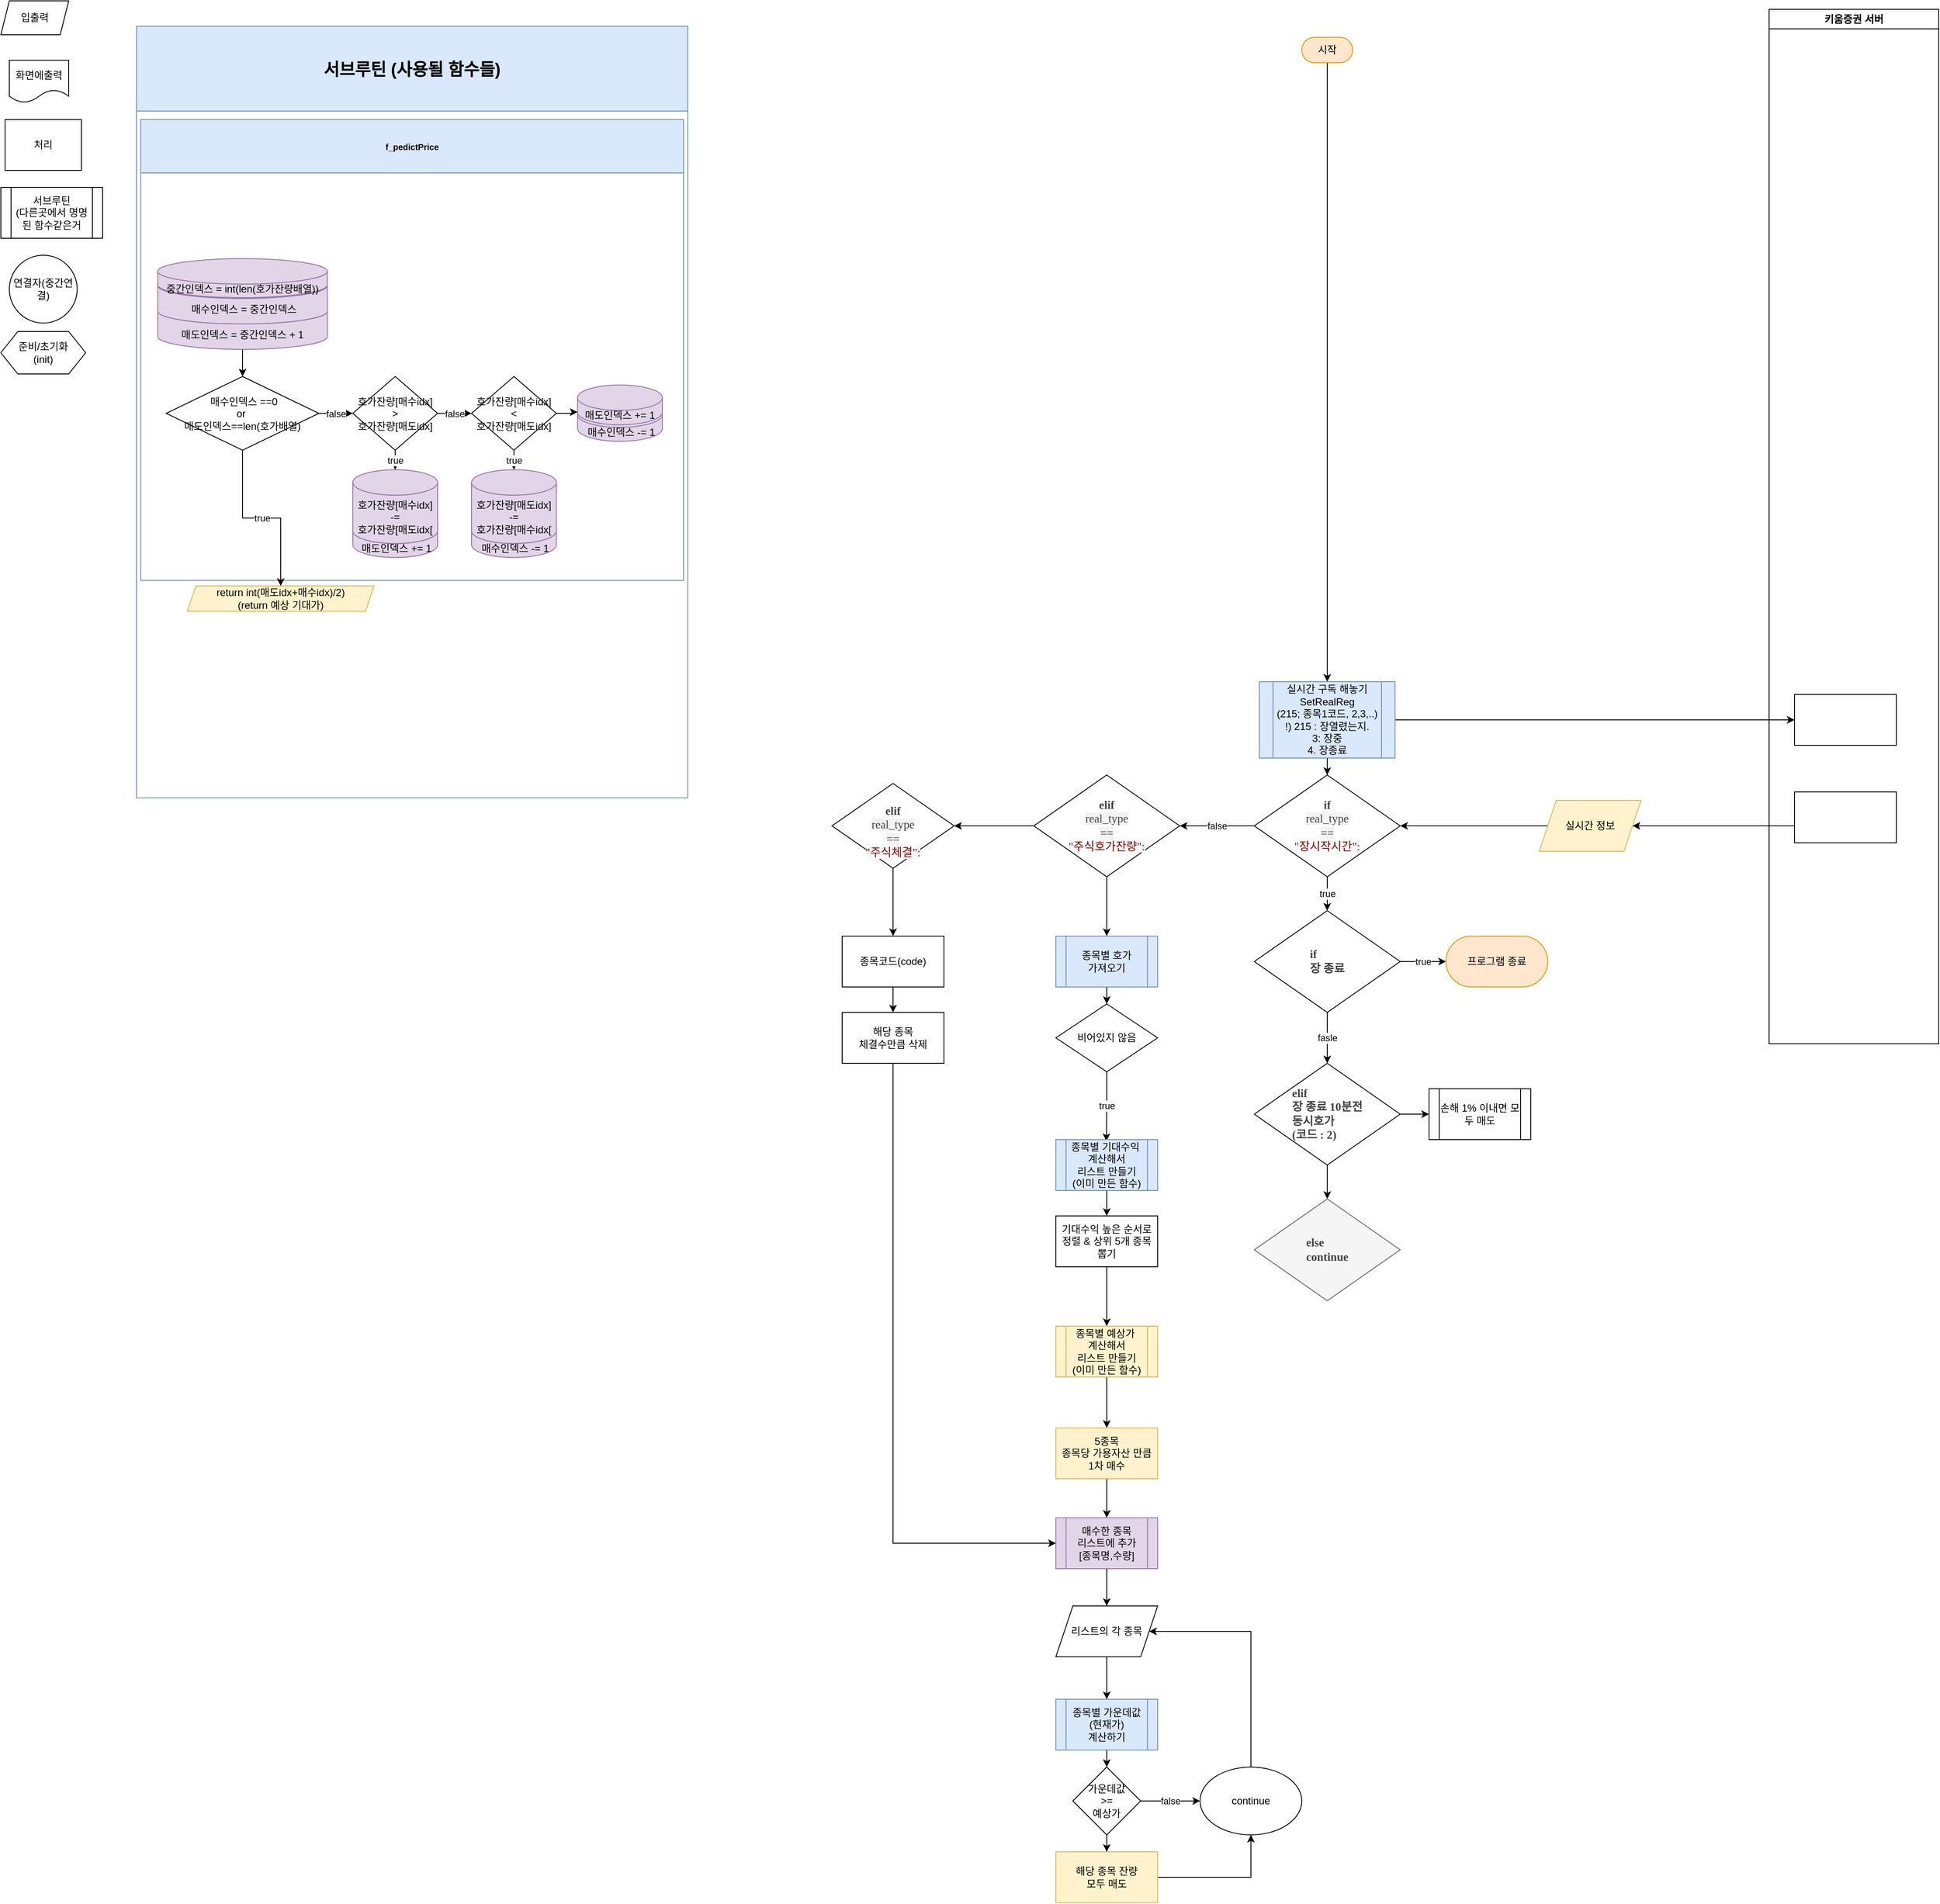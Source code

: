 <mxfile version="21.6.1" type="device">
  <diagram id="YGjR6Hj0XNhJJaSU7bKo" name="페이지-1">
    <mxGraphModel dx="4049" dy="5" grid="1" gridSize="10" guides="1" tooltips="1" connect="1" arrows="1" fold="1" page="1" pageScale="1" pageWidth="827" pageHeight="1169" math="0" shadow="0">
      <root>
        <mxCell id="0" />
        <mxCell id="1" parent="0" />
        <mxCell id="ONEI5FyIC6HbMwGvxSEx-1" value="&lt;font style=&quot;font-size: 20px;&quot;&gt;서브루틴 (사용될 함수들)&lt;/font&gt;" style="swimlane;whiteSpace=wrap;html=1;startSize=100;fillColor=#dae8fc;strokeColor=#6c8ebf;" parent="1" vertex="1">
          <mxGeometry x="170" y="2390" width="650" height="910" as="geometry" />
        </mxCell>
        <mxCell id="ONEI5FyIC6HbMwGvxSEx-2" value="&lt;font style=&quot;font-size: 10px;&quot;&gt;f_pedictPrice&lt;/font&gt;" style="swimlane;whiteSpace=wrap;html=1;startSize=63;fillColor=#dae8fc;strokeColor=#6c8ebf;" parent="ONEI5FyIC6HbMwGvxSEx-1" vertex="1">
          <mxGeometry x="5" y="110" width="640" height="543.5" as="geometry" />
        </mxCell>
        <mxCell id="ONEI5FyIC6HbMwGvxSEx-3" value="&amp;nbsp;매수인덱스 -= 1" style="shape=cylinder3;whiteSpace=wrap;html=1;boundedLbl=1;backgroundOutline=1;size=15;fillColor=#e1d5e7;strokeColor=#9673a6;" parent="ONEI5FyIC6HbMwGvxSEx-2" vertex="1">
          <mxGeometry x="515" y="333" width="100" height="46.5" as="geometry" />
        </mxCell>
        <mxCell id="ONEI5FyIC6HbMwGvxSEx-4" value="&amp;nbsp;매도인덱스 += 1" style="shape=cylinder3;whiteSpace=wrap;html=1;boundedLbl=1;backgroundOutline=1;size=15;fillColor=#e1d5e7;strokeColor=#9673a6;" parent="ONEI5FyIC6HbMwGvxSEx-2" vertex="1">
          <mxGeometry x="250" y="470" width="100" height="46.5" as="geometry" />
        </mxCell>
        <mxCell id="ONEI5FyIC6HbMwGvxSEx-5" value="호가잔량[매수idx]&lt;br&gt;-=&lt;br&gt;호가잔량[매도idx[" style="shape=cylinder3;whiteSpace=wrap;html=1;boundedLbl=1;backgroundOutline=1;size=15;fillColor=#e1d5e7;strokeColor=#9673a6;" parent="ONEI5FyIC6HbMwGvxSEx-2" vertex="1">
          <mxGeometry x="250" y="413" width="100" height="87" as="geometry" />
        </mxCell>
        <mxCell id="ONEI5FyIC6HbMwGvxSEx-6" style="edgeStyle=orthogonalEdgeStyle;rounded=0;orthogonalLoop=1;jettySize=auto;html=1;" parent="ONEI5FyIC6HbMwGvxSEx-2" source="ONEI5FyIC6HbMwGvxSEx-7" edge="1">
          <mxGeometry relative="1" as="geometry">
            <mxPoint x="120.0" y="303" as="targetPoint" />
          </mxGeometry>
        </mxCell>
        <mxCell id="ONEI5FyIC6HbMwGvxSEx-7" value="매도인덱스 = 중간인덱스 + 1" style="shape=cylinder3;whiteSpace=wrap;html=1;boundedLbl=1;backgroundOutline=1;size=15;fillColor=#e1d5e7;strokeColor=#9673a6;" parent="ONEI5FyIC6HbMwGvxSEx-2" vertex="1">
          <mxGeometry x="20" y="211" width="200" height="60" as="geometry" />
        </mxCell>
        <mxCell id="ONEI5FyIC6HbMwGvxSEx-8" value="&amp;nbsp;매수인덱스 = 중간인덱스" style="shape=cylinder3;whiteSpace=wrap;html=1;boundedLbl=1;backgroundOutline=1;size=15;fillColor=#e1d5e7;strokeColor=#9673a6;" parent="ONEI5FyIC6HbMwGvxSEx-2" vertex="1">
          <mxGeometry x="20" y="181" width="200" height="60" as="geometry" />
        </mxCell>
        <mxCell id="ONEI5FyIC6HbMwGvxSEx-9" value="중간인덱스 = int(len(호가잔량배열))" style="shape=cylinder3;whiteSpace=wrap;html=1;boundedLbl=1;backgroundOutline=1;size=15;fillColor=#e1d5e7;strokeColor=#9673a6;" parent="ONEI5FyIC6HbMwGvxSEx-2" vertex="1">
          <mxGeometry x="20" y="164" width="200" height="46" as="geometry" />
        </mxCell>
        <mxCell id="ONEI5FyIC6HbMwGvxSEx-10" value="false" style="edgeStyle=orthogonalEdgeStyle;rounded=0;orthogonalLoop=1;jettySize=auto;html=1;" parent="ONEI5FyIC6HbMwGvxSEx-2" source="ONEI5FyIC6HbMwGvxSEx-11" target="ONEI5FyIC6HbMwGvxSEx-14" edge="1">
          <mxGeometry relative="1" as="geometry" />
        </mxCell>
        <mxCell id="ONEI5FyIC6HbMwGvxSEx-11" value="&amp;nbsp;매수인덱스 ==0&lt;br&gt;or&amp;nbsp;&lt;br&gt;매도인덱스==len(호가배열)" style="rhombus;whiteSpace=wrap;html=1;" parent="ONEI5FyIC6HbMwGvxSEx-2" vertex="1">
          <mxGeometry x="30" y="303" width="180" height="87" as="geometry" />
        </mxCell>
        <mxCell id="ONEI5FyIC6HbMwGvxSEx-12" value="true" style="edgeStyle=orthogonalEdgeStyle;rounded=0;orthogonalLoop=1;jettySize=auto;html=1;entryX=0.5;entryY=0;entryDx=0;entryDy=0;entryPerimeter=0;" parent="ONEI5FyIC6HbMwGvxSEx-2" target="ONEI5FyIC6HbMwGvxSEx-5" edge="1">
          <mxGeometry relative="1" as="geometry">
            <mxPoint x="300" y="390" as="sourcePoint" />
            <mxPoint x="300" y="483.5" as="targetPoint" />
          </mxGeometry>
        </mxCell>
        <mxCell id="ONEI5FyIC6HbMwGvxSEx-13" value="false" style="edgeStyle=orthogonalEdgeStyle;rounded=0;orthogonalLoop=1;jettySize=auto;html=1;entryX=0;entryY=0.5;entryDx=0;entryDy=0;" parent="ONEI5FyIC6HbMwGvxSEx-2" source="ONEI5FyIC6HbMwGvxSEx-14" target="ONEI5FyIC6HbMwGvxSEx-16" edge="1">
          <mxGeometry relative="1" as="geometry">
            <mxPoint x="380.044" y="346.538" as="targetPoint" />
          </mxGeometry>
        </mxCell>
        <mxCell id="ONEI5FyIC6HbMwGvxSEx-14" value="호가잔량[매수idx]&lt;br&gt;&amp;gt;&lt;br&gt;호가잔량[매도idx]" style="rhombus;whiteSpace=wrap;html=1;" parent="ONEI5FyIC6HbMwGvxSEx-2" vertex="1">
          <mxGeometry x="250" y="303" width="100" height="87" as="geometry" />
        </mxCell>
        <mxCell id="ONEI5FyIC6HbMwGvxSEx-15" value="true" style="edgeStyle=orthogonalEdgeStyle;rounded=0;orthogonalLoop=1;jettySize=auto;html=1;entryX=0.5;entryY=0;entryDx=0;entryDy=0;entryPerimeter=0;" parent="ONEI5FyIC6HbMwGvxSEx-2" source="ONEI5FyIC6HbMwGvxSEx-16" target="ONEI5FyIC6HbMwGvxSEx-18" edge="1">
          <mxGeometry relative="1" as="geometry" />
        </mxCell>
        <mxCell id="ONEI5FyIC6HbMwGvxSEx-16" value="호가잔량[매수idx]&lt;br&gt;&amp;lt;&lt;br&gt;호가잔량[매도idx]" style="rhombus;whiteSpace=wrap;html=1;" parent="ONEI5FyIC6HbMwGvxSEx-2" vertex="1">
          <mxGeometry x="390" y="303" width="100" height="87" as="geometry" />
        </mxCell>
        <mxCell id="ONEI5FyIC6HbMwGvxSEx-17" value="&amp;nbsp;매수인덱스 -= 1" style="shape=cylinder3;whiteSpace=wrap;html=1;boundedLbl=1;backgroundOutline=1;size=15;fillColor=#e1d5e7;strokeColor=#9673a6;" parent="ONEI5FyIC6HbMwGvxSEx-2" vertex="1">
          <mxGeometry x="390" y="470" width="100" height="46.5" as="geometry" />
        </mxCell>
        <mxCell id="ONEI5FyIC6HbMwGvxSEx-18" value="호가잔량[매도idx]&lt;br&gt;-=&lt;br&gt;호가잔량[매수idx[" style="shape=cylinder3;whiteSpace=wrap;html=1;boundedLbl=1;backgroundOutline=1;size=15;fillColor=#e1d5e7;strokeColor=#9673a6;" parent="ONEI5FyIC6HbMwGvxSEx-2" vertex="1">
          <mxGeometry x="390" y="413" width="100" height="87" as="geometry" />
        </mxCell>
        <mxCell id="ONEI5FyIC6HbMwGvxSEx-19" value="매도인덱스 += 1" style="shape=cylinder3;whiteSpace=wrap;html=1;boundedLbl=1;backgroundOutline=1;size=15;fillColor=#e1d5e7;strokeColor=#9673a6;" parent="ONEI5FyIC6HbMwGvxSEx-2" vertex="1">
          <mxGeometry x="515" y="313" width="100" height="47" as="geometry" />
        </mxCell>
        <mxCell id="ONEI5FyIC6HbMwGvxSEx-20" style="edgeStyle=orthogonalEdgeStyle;rounded=0;orthogonalLoop=1;jettySize=auto;html=1;entryX=0;entryY=1;entryDx=0;entryDy=-15;entryPerimeter=0;" parent="ONEI5FyIC6HbMwGvxSEx-2" source="ONEI5FyIC6HbMwGvxSEx-16" target="ONEI5FyIC6HbMwGvxSEx-19" edge="1">
          <mxGeometry relative="1" as="geometry" />
        </mxCell>
        <mxCell id="ONEI5FyIC6HbMwGvxSEx-21" value="return&amp;nbsp;int(매도idx+매수idx)/2)&lt;br&gt;(return 예상 기대가)" style="shape=parallelogram;perimeter=parallelogramPerimeter;whiteSpace=wrap;html=1;fixedSize=1;size=10;fillColor=#fff2cc;strokeColor=#d6b656;" parent="ONEI5FyIC6HbMwGvxSEx-1" vertex="1">
          <mxGeometry x="60" y="660" width="220" height="30" as="geometry" />
        </mxCell>
        <mxCell id="ONEI5FyIC6HbMwGvxSEx-22" value="true" style="edgeStyle=orthogonalEdgeStyle;rounded=0;orthogonalLoop=1;jettySize=auto;html=1;" parent="ONEI5FyIC6HbMwGvxSEx-1" source="ONEI5FyIC6HbMwGvxSEx-11" target="ONEI5FyIC6HbMwGvxSEx-21" edge="1">
          <mxGeometry relative="1" as="geometry">
            <mxPoint x="170.0" y="743" as="targetPoint" />
          </mxGeometry>
        </mxCell>
        <mxCell id="ONEI5FyIC6HbMwGvxSEx-23" value="입출력" style="shape=parallelogram;perimeter=parallelogramPerimeter;whiteSpace=wrap;html=1;fixedSize=1;size=10;" parent="1" vertex="1">
          <mxGeometry x="10" y="2360" width="80" height="40" as="geometry" />
        </mxCell>
        <mxCell id="ONEI5FyIC6HbMwGvxSEx-24" value="화면에출력" style="shape=document;whiteSpace=wrap;html=1;boundedLbl=1;" parent="1" vertex="1">
          <mxGeometry x="20" y="2430" width="70" height="50" as="geometry" />
        </mxCell>
        <mxCell id="ONEI5FyIC6HbMwGvxSEx-25" value="처리" style="rounded=0;whiteSpace=wrap;html=1;" parent="1" vertex="1">
          <mxGeometry x="15" y="2500" width="90" height="60" as="geometry" />
        </mxCell>
        <mxCell id="ONEI5FyIC6HbMwGvxSEx-26" value="서브루틴&lt;br&gt;(다른곳에서 명명된 함수같은거" style="shape=process;whiteSpace=wrap;html=1;backgroundOutline=1;" parent="1" vertex="1">
          <mxGeometry x="10" y="2580" width="120" height="60" as="geometry" />
        </mxCell>
        <mxCell id="ONEI5FyIC6HbMwGvxSEx-27" value="연결자(중간연결)" style="ellipse;whiteSpace=wrap;html=1;aspect=fixed;" parent="1" vertex="1">
          <mxGeometry x="20" y="2660" width="80" height="80" as="geometry" />
        </mxCell>
        <mxCell id="ONEI5FyIC6HbMwGvxSEx-28" value="준비/초기화&lt;br&gt;(init)" style="shape=hexagon;perimeter=hexagonPerimeter2;whiteSpace=wrap;html=1;fixedSize=1;" parent="1" vertex="1">
          <mxGeometry x="10" y="2750" width="100" height="50" as="geometry" />
        </mxCell>
        <mxCell id="zDKP9dz1NQDqdbnWFTVg-3" style="edgeStyle=orthogonalEdgeStyle;rounded=0;orthogonalLoop=1;jettySize=auto;html=1;entryX=0.5;entryY=0;entryDx=0;entryDy=0;" edge="1" parent="1" source="ONEI5FyIC6HbMwGvxSEx-31" target="ONEI5FyIC6HbMwGvxSEx-58">
          <mxGeometry relative="1" as="geometry" />
        </mxCell>
        <mxCell id="ONEI5FyIC6HbMwGvxSEx-31" value="시작" style="rounded=1;whiteSpace=wrap;html=1;arcSize=50;fillColor=#ffe6cc;strokeColor=#d79b00;" parent="1" vertex="1">
          <mxGeometry x="1544" y="2403" width="60" height="30" as="geometry" />
        </mxCell>
        <mxCell id="ONEI5FyIC6HbMwGvxSEx-56" style="edgeStyle=orthogonalEdgeStyle;rounded=0;orthogonalLoop=1;jettySize=auto;html=1;entryX=0.5;entryY=0;entryDx=0;entryDy=0;" parent="1" source="ONEI5FyIC6HbMwGvxSEx-58" target="ONEI5FyIC6HbMwGvxSEx-61" edge="1">
          <mxGeometry relative="1" as="geometry" />
        </mxCell>
        <mxCell id="ONEI5FyIC6HbMwGvxSEx-57" style="edgeStyle=orthogonalEdgeStyle;rounded=0;orthogonalLoop=1;jettySize=auto;html=1;entryX=0;entryY=0.5;entryDx=0;entryDy=0;" parent="1" source="ONEI5FyIC6HbMwGvxSEx-58" target="ONEI5FyIC6HbMwGvxSEx-66" edge="1">
          <mxGeometry relative="1" as="geometry" />
        </mxCell>
        <mxCell id="ONEI5FyIC6HbMwGvxSEx-58" value="실시간 구독 해놓기&lt;br&gt;SetRealReg&lt;br&gt;(215; 종목1코드, 2,3,..)&lt;br&gt;!) 215 : 장열렸는지.&lt;br&gt;3: 장중&lt;br&gt;4. 장종료" style="shape=process;whiteSpace=wrap;html=1;backgroundOutline=1;fillColor=#dae8fc;strokeColor=#6c8ebf;" parent="1" vertex="1">
          <mxGeometry x="1494" y="3163" width="160" height="90" as="geometry" />
        </mxCell>
        <mxCell id="ONEI5FyIC6HbMwGvxSEx-59" value="false" style="edgeStyle=orthogonalEdgeStyle;rounded=0;orthogonalLoop=1;jettySize=auto;html=1;" parent="1" source="ONEI5FyIC6HbMwGvxSEx-61" target="ONEI5FyIC6HbMwGvxSEx-64" edge="1">
          <mxGeometry relative="1" as="geometry">
            <mxPoint x="1574" y="3453" as="targetPoint" />
          </mxGeometry>
        </mxCell>
        <mxCell id="ONEI5FyIC6HbMwGvxSEx-60" value="true" style="edgeStyle=orthogonalEdgeStyle;rounded=0;orthogonalLoop=1;jettySize=auto;html=1;" parent="1" source="ONEI5FyIC6HbMwGvxSEx-61" target="ONEI5FyIC6HbMwGvxSEx-79" edge="1">
          <mxGeometry relative="1" as="geometry">
            <mxPoint x="1574.0" y="3463" as="targetPoint" />
          </mxGeometry>
        </mxCell>
        <mxCell id="ONEI5FyIC6HbMwGvxSEx-61" value=" &lt;span style=&quot;box-sizing: border-box; font-size: 13.6px; font-weight: 700; color: rgb(68, 68, 68); font-family: &amp;quot;SF Mono&amp;quot;, Consolas, Menlo; font-variant-ligatures: common-ligatures; text-align: start;&quot; class=&quot;hljs-keyword&quot;&gt;if&lt;/span&gt;&lt;span style=&quot;color: rgb(68, 68, 68); font-family: &amp;quot;SF Mono&amp;quot;, Consolas, Menlo; font-size: 13.6px; font-variant-ligatures: common-ligatures; text-align: start; background-color: rgb(243, 243, 243);&quot;&gt; &lt;br&gt;real_type &lt;br&gt;== &lt;br&gt;&lt;/span&gt;&lt;span style=&quot;box-sizing: border-box; font-size: 13.6px; color: rgb(136, 0, 0); font-family: &amp;quot;SF Mono&amp;quot;, Consolas, Menlo; font-variant-ligatures: common-ligatures; text-align: start;&quot; class=&quot;hljs-string&quot;&gt;&quot;장시작시간&quot;&lt;/span&gt;&lt;span style=&quot;color: rgb(68, 68, 68); font-family: &amp;quot;SF Mono&amp;quot;, Consolas, Menlo; font-size: 13.6px; font-variant-ligatures: common-ligatures; text-align: start; background-color: rgb(243, 243, 243);&quot;&gt;:&lt;/span&gt;" style="rhombus;whiteSpace=wrap;html=1;" parent="1" vertex="1">
          <mxGeometry x="1488" y="3273" width="172" height="120" as="geometry" />
        </mxCell>
        <mxCell id="ONEI5FyIC6HbMwGvxSEx-62" style="edgeStyle=orthogonalEdgeStyle;rounded=0;orthogonalLoop=1;jettySize=auto;html=1;" parent="1" source="ONEI5FyIC6HbMwGvxSEx-64" target="ONEI5FyIC6HbMwGvxSEx-72" edge="1">
          <mxGeometry relative="1" as="geometry">
            <mxPoint x="1314.0" y="3463" as="targetPoint" />
          </mxGeometry>
        </mxCell>
        <mxCell id="ONEI5FyIC6HbMwGvxSEx-63" value="" style="edgeStyle=orthogonalEdgeStyle;rounded=0;orthogonalLoop=1;jettySize=auto;html=1;" parent="1" source="ONEI5FyIC6HbMwGvxSEx-64" target="ONEI5FyIC6HbMwGvxSEx-93" edge="1">
          <mxGeometry relative="1" as="geometry" />
        </mxCell>
        <mxCell id="ONEI5FyIC6HbMwGvxSEx-64" value=" &lt;span style=&quot;box-sizing: border-box; font-size: 13.6px; font-weight: 700; color: rgb(68, 68, 68); font-family: &amp;quot;SF Mono&amp;quot;, Consolas, Menlo; font-variant-ligatures: common-ligatures; text-align: start;&quot; class=&quot;hljs-keyword&quot;&gt;elif&lt;/span&gt;&lt;span style=&quot;color: rgb(68, 68, 68); font-family: &amp;quot;SF Mono&amp;quot;, Consolas, Menlo; font-size: 13.6px; font-variant-ligatures: common-ligatures; text-align: start; background-color: rgb(243, 243, 243);&quot;&gt; &lt;br&gt;real_type &lt;br&gt;== &lt;br&gt;&lt;/span&gt;&lt;span style=&quot;box-sizing: border-box; font-size: 13.6px; color: rgb(136, 0, 0); font-family: &amp;quot;SF Mono&amp;quot;, Consolas, Menlo; font-variant-ligatures: common-ligatures; text-align: start;&quot; class=&quot;hljs-string&quot;&gt;&quot;주식호가잔량&quot;&lt;/span&gt;&lt;span style=&quot;color: rgb(68, 68, 68); font-family: &amp;quot;SF Mono&amp;quot;, Consolas, Menlo; font-size: 13.6px; font-variant-ligatures: common-ligatures; text-align: start; background-color: rgb(243, 243, 243);&quot;&gt;:&lt;/span&gt;" style="rhombus;whiteSpace=wrap;html=1;" parent="1" vertex="1">
          <mxGeometry x="1228" y="3273" width="172" height="120" as="geometry" />
        </mxCell>
        <mxCell id="ONEI5FyIC6HbMwGvxSEx-65" value="키움증권 서버" style="swimlane;whiteSpace=wrap;html=1;" parent="1" vertex="1">
          <mxGeometry x="2095" y="2370" width="200" height="1220" as="geometry" />
        </mxCell>
        <mxCell id="ONEI5FyIC6HbMwGvxSEx-66" value="" style="rounded=0;whiteSpace=wrap;html=1;" parent="ONEI5FyIC6HbMwGvxSEx-65" vertex="1">
          <mxGeometry x="30" y="808" width="120" height="60" as="geometry" />
        </mxCell>
        <mxCell id="ONEI5FyIC6HbMwGvxSEx-67" value="" style="rounded=0;whiteSpace=wrap;html=1;" parent="ONEI5FyIC6HbMwGvxSEx-65" vertex="1">
          <mxGeometry x="30" y="923" width="120" height="60" as="geometry" />
        </mxCell>
        <mxCell id="ONEI5FyIC6HbMwGvxSEx-68" style="edgeStyle=orthogonalEdgeStyle;rounded=0;orthogonalLoop=1;jettySize=auto;html=1;" parent="1" source="ONEI5FyIC6HbMwGvxSEx-69" target="ONEI5FyIC6HbMwGvxSEx-61" edge="1">
          <mxGeometry relative="1" as="geometry" />
        </mxCell>
        <mxCell id="ONEI5FyIC6HbMwGvxSEx-69" value="실시간 정보" style="shape=parallelogram;perimeter=parallelogramPerimeter;whiteSpace=wrap;html=1;fixedSize=1;fillColor=#fff2cc;strokeColor=#d6b656;" parent="1" vertex="1">
          <mxGeometry x="1824" y="3303" width="120" height="60" as="geometry" />
        </mxCell>
        <mxCell id="ONEI5FyIC6HbMwGvxSEx-70" style="edgeStyle=orthogonalEdgeStyle;rounded=0;orthogonalLoop=1;jettySize=auto;html=1;entryX=1;entryY=0.5;entryDx=0;entryDy=0;" parent="1" source="ONEI5FyIC6HbMwGvxSEx-67" target="ONEI5FyIC6HbMwGvxSEx-69" edge="1">
          <mxGeometry relative="1" as="geometry">
            <Array as="points">
              <mxPoint x="1984" y="3333" />
              <mxPoint x="1984" y="3333" />
            </Array>
          </mxGeometry>
        </mxCell>
        <mxCell id="ONEI5FyIC6HbMwGvxSEx-71" style="edgeStyle=orthogonalEdgeStyle;rounded=0;orthogonalLoop=1;jettySize=auto;html=1;" parent="1" source="ONEI5FyIC6HbMwGvxSEx-72" target="ONEI5FyIC6HbMwGvxSEx-74" edge="1">
          <mxGeometry relative="1" as="geometry">
            <mxPoint x="1314.0" y="3573" as="targetPoint" />
          </mxGeometry>
        </mxCell>
        <mxCell id="ONEI5FyIC6HbMwGvxSEx-72" value="종목별 호가 &lt;br&gt;가져오기" style="shape=process;whiteSpace=wrap;html=1;backgroundOutline=1;fillColor=#dae8fc;strokeColor=#6c8ebf;" parent="1" vertex="1">
          <mxGeometry x="1254" y="3463" width="120" height="60" as="geometry" />
        </mxCell>
        <mxCell id="ONEI5FyIC6HbMwGvxSEx-73" value="true" style="edgeStyle=orthogonalEdgeStyle;rounded=0;orthogonalLoop=1;jettySize=auto;html=1;entryX=0.496;entryY=0.03;entryDx=0;entryDy=0;entryPerimeter=0;" parent="1" source="ONEI5FyIC6HbMwGvxSEx-74" target="ONEI5FyIC6HbMwGvxSEx-76" edge="1">
          <mxGeometry relative="1" as="geometry">
            <mxPoint x="1314" y="3693" as="targetPoint" />
          </mxGeometry>
        </mxCell>
        <mxCell id="ONEI5FyIC6HbMwGvxSEx-74" value="비어있지 않음" style="rhombus;whiteSpace=wrap;html=1;" parent="1" vertex="1">
          <mxGeometry x="1254" y="3543" width="120" height="80" as="geometry" />
        </mxCell>
        <mxCell id="ONEI5FyIC6HbMwGvxSEx-75" value="" style="edgeStyle=orthogonalEdgeStyle;rounded=0;orthogonalLoop=1;jettySize=auto;html=1;" parent="1" source="ONEI5FyIC6HbMwGvxSEx-76" target="ONEI5FyIC6HbMwGvxSEx-85" edge="1">
          <mxGeometry relative="1" as="geometry" />
        </mxCell>
        <mxCell id="ONEI5FyIC6HbMwGvxSEx-76" value="종목별 기대수익&amp;nbsp;&lt;br&gt;계산해서&lt;br&gt;리스트 만들기&lt;br&gt;(이미 만든 함수)" style="shape=process;whiteSpace=wrap;html=1;backgroundOutline=1;fillColor=#dae8fc;strokeColor=#6c8ebf;" parent="1" vertex="1">
          <mxGeometry x="1254" y="3703" width="120" height="60" as="geometry" />
        </mxCell>
        <mxCell id="ONEI5FyIC6HbMwGvxSEx-77" value="fasle" style="edgeStyle=orthogonalEdgeStyle;rounded=0;orthogonalLoop=1;jettySize=auto;html=1;entryX=0.5;entryY=0;entryDx=0;entryDy=0;" parent="1" source="ONEI5FyIC6HbMwGvxSEx-79" target="ONEI5FyIC6HbMwGvxSEx-82" edge="1">
          <mxGeometry x="-0.01" relative="1" as="geometry">
            <mxPoint x="1574.0" y="3603" as="targetPoint" />
            <mxPoint as="offset" />
          </mxGeometry>
        </mxCell>
        <mxCell id="ONEI5FyIC6HbMwGvxSEx-78" value="true" style="edgeStyle=orthogonalEdgeStyle;rounded=0;orthogonalLoop=1;jettySize=auto;html=1;" parent="1" source="ONEI5FyIC6HbMwGvxSEx-79" target="ONEI5FyIC6HbMwGvxSEx-105" edge="1">
          <mxGeometry relative="1" as="geometry">
            <mxPoint x="1694" y="3493.029" as="targetPoint" />
          </mxGeometry>
        </mxCell>
        <mxCell id="ONEI5FyIC6HbMwGvxSEx-79" value="&lt;div style=&quot;text-align: start;&quot;&gt;&lt;span style=&quot;background-color: initial; font-size: 13.6px; font-variant-ligatures: common-ligatures;&quot;&gt;&lt;font face=&quot;SF Mono, Consolas, Menlo&quot; color=&quot;#444444&quot;&gt;&lt;b&gt;if&lt;/b&gt;&lt;/font&gt;&lt;/span&gt;&lt;/div&gt;&lt;div style=&quot;text-align: start;&quot;&gt;&lt;span style=&quot;background-color: initial; font-size: 13.6px; font-variant-ligatures: common-ligatures;&quot;&gt;&lt;font face=&quot;SF Mono, Consolas, Menlo&quot; color=&quot;#444444&quot;&gt;&lt;b&gt;장 종료&lt;/b&gt;&lt;/font&gt;&lt;/span&gt;&lt;/div&gt;" style="rhombus;whiteSpace=wrap;html=1;" parent="1" vertex="1">
          <mxGeometry x="1488" y="3433" width="172" height="120" as="geometry" />
        </mxCell>
        <mxCell id="ONEI5FyIC6HbMwGvxSEx-80" value="" style="edgeStyle=orthogonalEdgeStyle;rounded=0;orthogonalLoop=1;jettySize=auto;html=1;" parent="1" source="ONEI5FyIC6HbMwGvxSEx-82" target="ONEI5FyIC6HbMwGvxSEx-83" edge="1">
          <mxGeometry relative="1" as="geometry" />
        </mxCell>
        <mxCell id="ONEI5FyIC6HbMwGvxSEx-81" style="edgeStyle=orthogonalEdgeStyle;rounded=0;orthogonalLoop=1;jettySize=auto;html=1;entryX=0.5;entryY=0;entryDx=0;entryDy=0;" parent="1" source="ONEI5FyIC6HbMwGvxSEx-82" target="ONEI5FyIC6HbMwGvxSEx-110" edge="1">
          <mxGeometry relative="1" as="geometry" />
        </mxCell>
        <mxCell id="ONEI5FyIC6HbMwGvxSEx-82" value="&lt;div style=&quot;text-align: start;&quot;&gt;&lt;font face=&quot;SF Mono, Consolas, Menlo&quot; color=&quot;#444444&quot;&gt;&lt;span style=&quot;font-size: 13.6px; font-variant-ligatures: common-ligatures;&quot;&gt;&lt;b&gt;elif&lt;/b&gt;&lt;/span&gt;&lt;/font&gt;&lt;/div&gt;&lt;div style=&quot;text-align: start;&quot;&gt;&lt;span style=&quot;background-color: initial; font-size: 13.6px; font-variant-ligatures: common-ligatures;&quot;&gt;&lt;font face=&quot;SF Mono, Consolas, Menlo&quot; color=&quot;#444444&quot;&gt;&lt;b&gt;장 종료 10분전&lt;/b&gt;&lt;/font&gt;&lt;/span&gt;&lt;/div&gt;&lt;div style=&quot;text-align: start;&quot;&gt;&lt;span style=&quot;background-color: initial; font-size: 13.6px; font-variant-ligatures: common-ligatures;&quot;&gt;&lt;font face=&quot;SF Mono, Consolas, Menlo&quot; color=&quot;#444444&quot;&gt;&lt;b&gt;동시호가&lt;/b&gt;&lt;/font&gt;&lt;/span&gt;&lt;/div&gt;&lt;div style=&quot;text-align: start;&quot;&gt;&lt;span style=&quot;background-color: initial; font-size: 13.6px; font-variant-ligatures: common-ligatures;&quot;&gt;&lt;font face=&quot;SF Mono, Consolas, Menlo&quot; color=&quot;#444444&quot;&gt;&lt;b&gt;(코드 : 2)&lt;/b&gt;&lt;/font&gt;&lt;/span&gt;&lt;/div&gt;" style="rhombus;whiteSpace=wrap;html=1;" parent="1" vertex="1">
          <mxGeometry x="1488" y="3613" width="172" height="120" as="geometry" />
        </mxCell>
        <mxCell id="ONEI5FyIC6HbMwGvxSEx-83" value="손해 1% 이내면 모두 매도" style="shape=process;whiteSpace=wrap;html=1;backgroundOutline=1;" parent="1" vertex="1">
          <mxGeometry x="1694" y="3643" width="120" height="60" as="geometry" />
        </mxCell>
        <mxCell id="ONEI5FyIC6HbMwGvxSEx-84" style="edgeStyle=orthogonalEdgeStyle;rounded=0;orthogonalLoop=1;jettySize=auto;html=1;entryX=0.5;entryY=0;entryDx=0;entryDy=0;" parent="1" source="ONEI5FyIC6HbMwGvxSEx-85" target="ONEI5FyIC6HbMwGvxSEx-87" edge="1">
          <mxGeometry relative="1" as="geometry">
            <mxPoint x="1054" y="3713" as="targetPoint" />
            <Array as="points" />
          </mxGeometry>
        </mxCell>
        <mxCell id="ONEI5FyIC6HbMwGvxSEx-85" value="기대수익 높은 순서로&lt;br&gt;정렬 &amp;amp; 상위 5개 종목 뽑기" style="whiteSpace=wrap;html=1;" parent="1" vertex="1">
          <mxGeometry x="1254" y="3793" width="120" height="60" as="geometry" />
        </mxCell>
        <mxCell id="ONEI5FyIC6HbMwGvxSEx-86" style="edgeStyle=orthogonalEdgeStyle;rounded=0;orthogonalLoop=1;jettySize=auto;html=1;entryX=0.5;entryY=0;entryDx=0;entryDy=0;" parent="1" source="ONEI5FyIC6HbMwGvxSEx-87" target="ONEI5FyIC6HbMwGvxSEx-89" edge="1">
          <mxGeometry relative="1" as="geometry">
            <mxPoint x="1014" y="3643" as="targetPoint" />
            <Array as="points" />
          </mxGeometry>
        </mxCell>
        <mxCell id="ONEI5FyIC6HbMwGvxSEx-87" value="종목별 예상가&amp;nbsp;&lt;br&gt;계산해서&lt;br&gt;리스트 만들기&lt;br&gt;(이미 만든 함수)" style="shape=process;whiteSpace=wrap;html=1;backgroundOutline=1;fillColor=#fff2cc;strokeColor=#d6b656;" parent="1" vertex="1">
          <mxGeometry x="1254" y="3923" width="120" height="60" as="geometry" />
        </mxCell>
        <mxCell id="ONEI5FyIC6HbMwGvxSEx-88" style="edgeStyle=orthogonalEdgeStyle;rounded=0;orthogonalLoop=1;jettySize=auto;html=1;entryX=0.5;entryY=0;entryDx=0;entryDy=0;" parent="1" source="ONEI5FyIC6HbMwGvxSEx-89" target="ONEI5FyIC6HbMwGvxSEx-91" edge="1">
          <mxGeometry relative="1" as="geometry">
            <mxPoint x="1004" y="3533" as="targetPoint" />
          </mxGeometry>
        </mxCell>
        <mxCell id="ONEI5FyIC6HbMwGvxSEx-89" value="5종목&lt;br&gt;종목당 가용자산 만큼&lt;br&gt;1차 매수" style="rounded=0;whiteSpace=wrap;html=1;fillColor=#fff2cc;strokeColor=#d6b656;" parent="1" vertex="1">
          <mxGeometry x="1254" y="4043" width="120" height="60" as="geometry" />
        </mxCell>
        <mxCell id="ONEI5FyIC6HbMwGvxSEx-90" style="edgeStyle=orthogonalEdgeStyle;rounded=0;orthogonalLoop=1;jettySize=auto;html=1;" parent="1" source="ONEI5FyIC6HbMwGvxSEx-91" target="ONEI5FyIC6HbMwGvxSEx-107" edge="1">
          <mxGeometry relative="1" as="geometry">
            <mxPoint x="1314.0" y="4273" as="targetPoint" />
          </mxGeometry>
        </mxCell>
        <mxCell id="ONEI5FyIC6HbMwGvxSEx-91" value="매수한 종목 &lt;br&gt;리스트에 추가&lt;br&gt;[종목명,수량]" style="shape=process;whiteSpace=wrap;html=1;backgroundOutline=1;fillColor=#e1d5e7;strokeColor=#9673a6;" parent="1" vertex="1">
          <mxGeometry x="1254" y="4149" width="120" height="60" as="geometry" />
        </mxCell>
        <mxCell id="ONEI5FyIC6HbMwGvxSEx-92" style="edgeStyle=orthogonalEdgeStyle;rounded=0;orthogonalLoop=1;jettySize=auto;html=1;" parent="1" source="ONEI5FyIC6HbMwGvxSEx-93" edge="1">
          <mxGeometry relative="1" as="geometry">
            <mxPoint x="1062" y="3463" as="targetPoint" />
          </mxGeometry>
        </mxCell>
        <mxCell id="ONEI5FyIC6HbMwGvxSEx-93" value="&lt;br&gt;&lt;span style=&quot;border-color: var(--border-color); font-style: normal; font-variant-caps: normal; letter-spacing: normal; orphans: 2; text-indent: 0px; text-transform: none; widows: 2; word-spacing: 0px; -webkit-text-stroke-width: 0px; background-color: rgb(251, 251, 251); text-decoration-thickness: initial; text-decoration-style: initial; text-decoration-color: initial; box-sizing: border-box; font-size: 13.6px; font-weight: 700; color: rgb(68, 68, 68); font-family: &amp;quot;SF Mono&amp;quot;, Consolas, Menlo; font-variant-ligatures: common-ligatures; text-align: start;&quot; class=&quot;hljs-keyword&quot;&gt;elif&lt;/span&gt;&lt;span style=&quot;border-color: var(--border-color); font-style: normal; font-variant-caps: normal; font-weight: 400; letter-spacing: normal; orphans: 2; text-indent: 0px; text-transform: none; widows: 2; word-spacing: 0px; -webkit-text-stroke-width: 0px; text-decoration-thickness: initial; text-decoration-style: initial; text-decoration-color: initial; color: rgb(68, 68, 68); font-family: &amp;quot;SF Mono&amp;quot;, Consolas, Menlo; font-size: 13.6px; font-variant-ligatures: common-ligatures; text-align: start; background-color: rgb(243, 243, 243);&quot;&gt;&lt;br style=&quot;border-color: var(--border-color);&quot;&gt;real_type&lt;br style=&quot;border-color: var(--border-color);&quot;&gt;==&lt;br style=&quot;border-color: var(--border-color);&quot;&gt;&lt;/span&gt;&lt;span style=&quot;border-color: var(--border-color); font-style: normal; font-variant-caps: normal; font-weight: 400; letter-spacing: normal; orphans: 2; text-indent: 0px; text-transform: none; widows: 2; word-spacing: 0px; -webkit-text-stroke-width: 0px; background-color: rgb(251, 251, 251); text-decoration-thickness: initial; text-decoration-style: initial; text-decoration-color: initial; box-sizing: border-box; font-size: 13.6px; color: rgb(136, 0, 0); font-family: &amp;quot;SF Mono&amp;quot;, Consolas, Menlo; font-variant-ligatures: common-ligatures; text-align: start;&quot; class=&quot;hljs-string&quot;&gt;&quot;주식체결&quot;&lt;/span&gt;&lt;span style=&quot;border-color: var(--border-color); font-style: normal; font-variant-caps: normal; font-weight: 400; letter-spacing: normal; orphans: 2; text-indent: 0px; text-transform: none; widows: 2; word-spacing: 0px; -webkit-text-stroke-width: 0px; text-decoration-thickness: initial; text-decoration-style: initial; text-decoration-color: initial; color: rgb(68, 68, 68); font-family: &amp;quot;SF Mono&amp;quot;, Consolas, Menlo; font-size: 13.6px; font-variant-ligatures: common-ligatures; text-align: start; background-color: rgb(243, 243, 243);&quot;&gt;:&lt;/span&gt;&lt;br&gt;" style="rhombus;whiteSpace=wrap;html=1;" parent="1" vertex="1">
          <mxGeometry x="990" y="3283" width="144" height="100" as="geometry" />
        </mxCell>
        <mxCell id="ONEI5FyIC6HbMwGvxSEx-94" style="edgeStyle=orthogonalEdgeStyle;rounded=0;orthogonalLoop=1;jettySize=auto;html=1;entryX=0.5;entryY=0;entryDx=0;entryDy=0;" parent="1" source="ONEI5FyIC6HbMwGvxSEx-95" target="ONEI5FyIC6HbMwGvxSEx-97" edge="1">
          <mxGeometry relative="1" as="geometry">
            <mxPoint x="1062" y="3623.0" as="targetPoint" />
          </mxGeometry>
        </mxCell>
        <mxCell id="ONEI5FyIC6HbMwGvxSEx-95" value="종목코드(code)" style="rounded=0;whiteSpace=wrap;html=1;" parent="1" vertex="1">
          <mxGeometry x="1002" y="3463" width="120" height="60" as="geometry" />
        </mxCell>
        <mxCell id="ONEI5FyIC6HbMwGvxSEx-96" style="edgeStyle=orthogonalEdgeStyle;rounded=0;orthogonalLoop=1;jettySize=auto;html=1;entryX=0;entryY=0.5;entryDx=0;entryDy=0;" parent="1" source="ONEI5FyIC6HbMwGvxSEx-97" target="ONEI5FyIC6HbMwGvxSEx-91" edge="1">
          <mxGeometry relative="1" as="geometry">
            <Array as="points">
              <mxPoint x="1062" y="4179" />
            </Array>
          </mxGeometry>
        </mxCell>
        <mxCell id="ONEI5FyIC6HbMwGvxSEx-97" value="해당 종목&lt;br&gt;체결수만큼 삭제" style="rounded=0;whiteSpace=wrap;html=1;" parent="1" vertex="1">
          <mxGeometry x="1002" y="3553" width="120" height="60" as="geometry" />
        </mxCell>
        <mxCell id="ONEI5FyIC6HbMwGvxSEx-98" style="edgeStyle=orthogonalEdgeStyle;rounded=0;orthogonalLoop=1;jettySize=auto;html=1;" parent="1" source="ONEI5FyIC6HbMwGvxSEx-99" target="ONEI5FyIC6HbMwGvxSEx-102" edge="1">
          <mxGeometry relative="1" as="geometry">
            <mxPoint x="1314" y="4393" as="targetPoint" />
          </mxGeometry>
        </mxCell>
        <mxCell id="ONEI5FyIC6HbMwGvxSEx-99" value="종목별 가운데값(현재가)&lt;br&gt;계산하기" style="shape=process;whiteSpace=wrap;html=1;backgroundOutline=1;fillColor=#dae8fc;strokeColor=#6c8ebf;" parent="1" vertex="1">
          <mxGeometry x="1254" y="4363" width="120" height="60" as="geometry" />
        </mxCell>
        <mxCell id="ONEI5FyIC6HbMwGvxSEx-100" style="edgeStyle=orthogonalEdgeStyle;rounded=0;orthogonalLoop=1;jettySize=auto;html=1;entryX=0.5;entryY=0;entryDx=0;entryDy=0;" parent="1" source="ONEI5FyIC6HbMwGvxSEx-102" target="ONEI5FyIC6HbMwGvxSEx-104" edge="1">
          <mxGeometry relative="1" as="geometry">
            <mxPoint x="1314" y="4503" as="targetPoint" />
            <Array as="points" />
          </mxGeometry>
        </mxCell>
        <mxCell id="ONEI5FyIC6HbMwGvxSEx-101" value="false" style="edgeStyle=orthogonalEdgeStyle;rounded=0;orthogonalLoop=1;jettySize=auto;html=1;entryX=0;entryY=0.5;entryDx=0;entryDy=0;" parent="1" source="ONEI5FyIC6HbMwGvxSEx-102" target="ONEI5FyIC6HbMwGvxSEx-109" edge="1">
          <mxGeometry relative="1" as="geometry">
            <mxPoint x="1424.0" y="4483" as="targetPoint" />
          </mxGeometry>
        </mxCell>
        <mxCell id="ONEI5FyIC6HbMwGvxSEx-102" value="가운데값&lt;br&gt;&amp;gt;=&lt;br&gt;예상가" style="rhombus;whiteSpace=wrap;html=1;" parent="1" vertex="1">
          <mxGeometry x="1274" y="4443" width="80" height="80" as="geometry" />
        </mxCell>
        <mxCell id="ONEI5FyIC6HbMwGvxSEx-103" style="edgeStyle=orthogonalEdgeStyle;rounded=0;orthogonalLoop=1;jettySize=auto;html=1;" parent="1" source="ONEI5FyIC6HbMwGvxSEx-104" target="ONEI5FyIC6HbMwGvxSEx-109" edge="1">
          <mxGeometry relative="1" as="geometry">
            <mxPoint x="1484.0" y="4493" as="targetPoint" />
          </mxGeometry>
        </mxCell>
        <mxCell id="ONEI5FyIC6HbMwGvxSEx-104" value="해당 종목 잔량&lt;br&gt;모두 매도" style="whiteSpace=wrap;html=1;fillColor=#fff2cc;strokeColor=#d6b656;" parent="1" vertex="1">
          <mxGeometry x="1254" y="4543" width="120" height="60" as="geometry" />
        </mxCell>
        <mxCell id="ONEI5FyIC6HbMwGvxSEx-105" value="프로그램 종료" style="rounded=1;whiteSpace=wrap;html=1;arcSize=50;fillColor=#ffe6cc;strokeColor=#d79b00;" parent="1" vertex="1">
          <mxGeometry x="1714" y="3463" width="120" height="60" as="geometry" />
        </mxCell>
        <mxCell id="ONEI5FyIC6HbMwGvxSEx-106" style="edgeStyle=orthogonalEdgeStyle;rounded=0;orthogonalLoop=1;jettySize=auto;html=1;" parent="1" source="ONEI5FyIC6HbMwGvxSEx-107" target="ONEI5FyIC6HbMwGvxSEx-99" edge="1">
          <mxGeometry relative="1" as="geometry" />
        </mxCell>
        <mxCell id="ONEI5FyIC6HbMwGvxSEx-107" value="리스트의 각 종목" style="shape=parallelogram;perimeter=parallelogramPerimeter;whiteSpace=wrap;html=1;fixedSize=1;" parent="1" vertex="1">
          <mxGeometry x="1254.0" y="4253" width="120" height="60" as="geometry" />
        </mxCell>
        <mxCell id="ONEI5FyIC6HbMwGvxSEx-108" style="edgeStyle=orthogonalEdgeStyle;rounded=0;orthogonalLoop=1;jettySize=auto;html=1;entryX=1;entryY=0.5;entryDx=0;entryDy=0;" parent="1" source="ONEI5FyIC6HbMwGvxSEx-109" target="ONEI5FyIC6HbMwGvxSEx-107" edge="1">
          <mxGeometry relative="1" as="geometry">
            <Array as="points">
              <mxPoint x="1484" y="4283" />
            </Array>
          </mxGeometry>
        </mxCell>
        <mxCell id="ONEI5FyIC6HbMwGvxSEx-109" value="continue" style="ellipse;whiteSpace=wrap;html=1;" parent="1" vertex="1">
          <mxGeometry x="1424.0" y="4443" width="120" height="80" as="geometry" />
        </mxCell>
        <mxCell id="ONEI5FyIC6HbMwGvxSEx-110" value="&lt;div style=&quot;text-align: start;&quot;&gt;&lt;font face=&quot;SF Mono, Consolas, Menlo&quot; color=&quot;#444444&quot;&gt;&lt;span style=&quot;font-size: 13.6px; font-variant-ligatures: common-ligatures;&quot;&gt;&lt;b&gt;else&lt;/b&gt;&lt;/span&gt;&lt;/font&gt;&lt;/div&gt;&lt;div style=&quot;text-align: start;&quot;&gt;&lt;font face=&quot;SF Mono, Consolas, Menlo&quot; color=&quot;#444444&quot;&gt;&lt;span style=&quot;font-size: 13.6px; font-variant-ligatures: common-ligatures;&quot;&gt;&lt;b&gt;continue&lt;/b&gt;&lt;/span&gt;&lt;/font&gt;&lt;/div&gt;" style="rhombus;whiteSpace=wrap;html=1;fillColor=#f5f5f5;fontColor=#333333;strokeColor=#666666;" parent="1" vertex="1">
          <mxGeometry x="1488" y="3773" width="172" height="120" as="geometry" />
        </mxCell>
      </root>
    </mxGraphModel>
  </diagram>
</mxfile>
